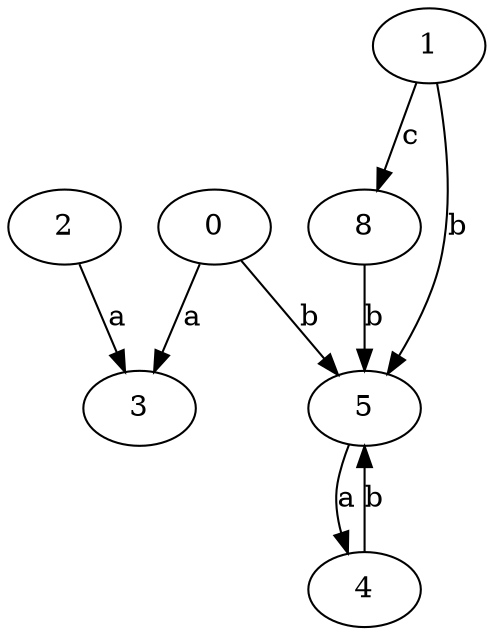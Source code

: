 strict digraph  {
0;
3;
1;
4;
5;
8;
2;
0 -> 3  [label=a];
0 -> 5  [label=b];
1 -> 5  [label=b];
1 -> 8  [label=c];
4 -> 5  [label=b];
5 -> 4  [label=a];
8 -> 5  [label=b];
2 -> 3  [label=a];
}
